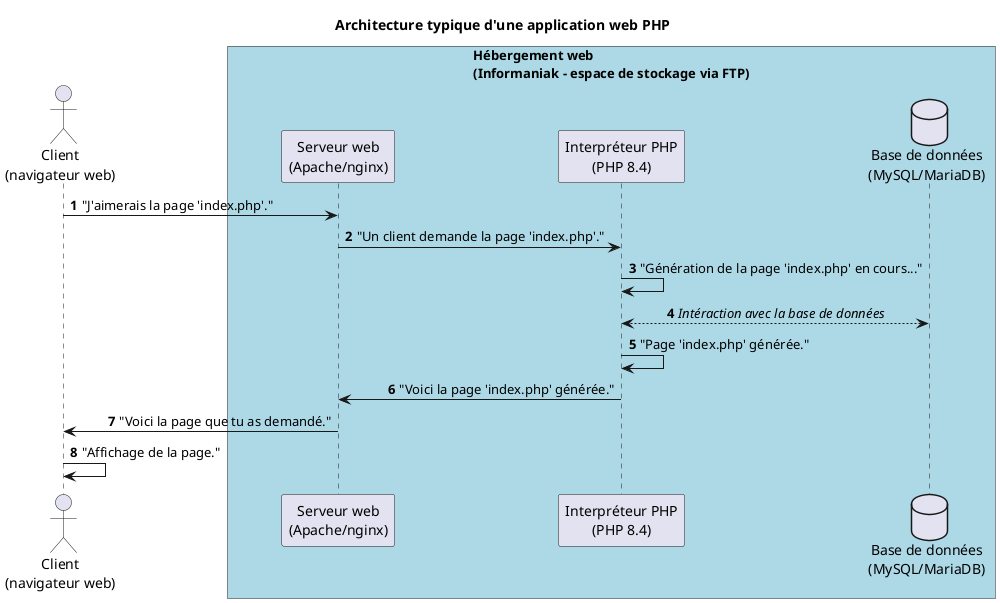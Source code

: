 @startuml "architecture-typique-dune-application-web-php"
skinparam boxPadding 100
skinparam participantPadding 50
skinparam maxMessageSize 300
skinparam noteTextAlignment center
skinparam sequenceMessageAlign direction
skinparam wrapWidth 250
autonumber

!pragma teoz true

title "Architecture typique d'une application web PHP"

actor "Client\n(navigateur web)" as browser

box "Hébergement web\n(Informaniak - espace de stockage via FTP)" #LightBlue
participant "Serveur web\n(Apache/nginx)" as webserver
participant "Interpréteur PHP\n(PHP 8.4)" as php
database "Base de données\n(MySQL/MariaDB)" as db
end box

browser -> webserver: "J'aimerais la page 'index.php'."
webserver -> php: "Un client demande la page 'index.php'."
php -> php: "Génération de la page 'index.php' en cours..."
php <--> db: //Intéraction avec la base de données//
php -> php: "Page 'index.php' générée."
php -> webserver: "Voici la page 'index.php' générée."
webserver -> browser: "Voici la page que tu as demandé."
browser -> browser: "Affichage de la page."
@enduml
